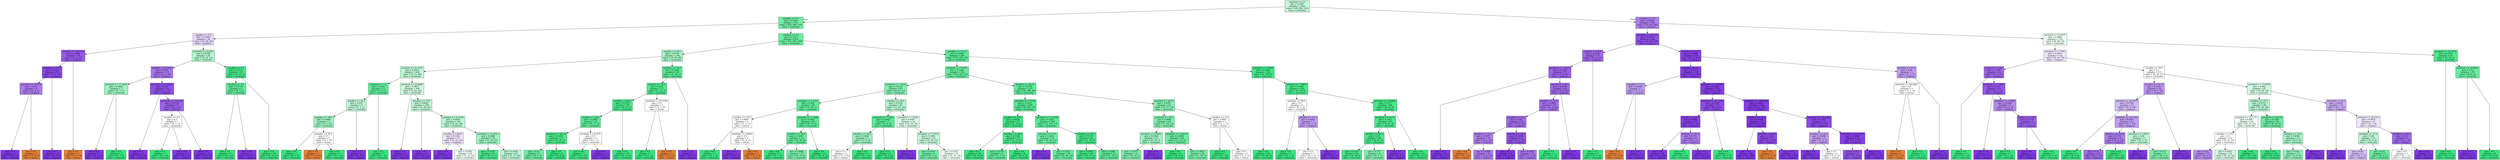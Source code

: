 digraph Tree {
node [shape=box, style="filled", color="black"] ;
graph [ranksep=equally, splines=polyline] ;
0 [label="sepalwid <= 0.5\ngini = 0.5097\nsamples = 1045\nvalue = [28, 602, 415]\nclass = versicolor", fillcolor="#39e5814c"] ;
1 [label="petallen <= 9.5\ngini = 0.3616\nsamples = 657\nvalue = [18, 508, 131]\nclass = versicolor", fillcolor="#39e581b7"] ;
0 -> 1 [labeldistance=2.5, labelangle=45, headlabel="True"] ;
2 [label="sepallen <= 2.5\ngini = 0.5365\nsamples = 43\nvalue = [2, 18, 23]\nclass = virginica", fillcolor="#8139e533"] ;
1 -> 2 ;
3 [label="petalwid <= 143.025\ngini = 0.2449\nsamples = 14\nvalue = [2, 0, 12]\nclass = virginica", fillcolor="#8139e5d4"] ;
2 -> 3 ;
4 [label="petalwid <= 24.5\ngini = 0.142\nsamples = 13\nvalue = [1, 0, 12]\nclass = virginica", fillcolor="#8139e5ea"] ;
3 -> 4 ;
5 [label="petalwid <= 20.875\ngini = 0.375\nsamples = 4\nvalue = [1, 0, 3]\nclass = virginica", fillcolor="#8139e5aa"] ;
4 -> 5 ;
6 [label="gini = 0.0\nsamples = 3\nvalue = [0, 0, 3]\nclass = virginica", fillcolor="#8139e5ff"] ;
5 -> 6 ;
7 [label="gini = 0.0\nsamples = 1\nvalue = [1, 0, 0]\nclass = setosa", fillcolor="#e58139ff"] ;
5 -> 7 ;
8 [label="gini = 0.0\nsamples = 9\nvalue = [0, 0, 9]\nclass = virginica", fillcolor="#8139e5ff"] ;
4 -> 8 ;
9 [label="gini = 0.0\nsamples = 1\nvalue = [1, 0, 0]\nclass = setosa", fillcolor="#e58139ff"] ;
3 -> 9 ;
10 [label="petalwid <= 20.825\ngini = 0.4709\nsamples = 29\nvalue = [0, 18, 11]\nclass = versicolor", fillcolor="#39e58163"] ;
2 -> 10 ;
11 [label="petallen <= 0.7916\ngini = 0.355\nsamples = 13\nvalue = [0, 3, 10]\nclass = virginica", fillcolor="#8139e5b3"] ;
10 -> 11 ;
12 [label="petalwid <= 11.1458\ngini = 0.4444\nsamples = 3\nvalue = [0, 2, 1]\nclass = versicolor", fillcolor="#39e5817f"] ;
11 -> 12 ;
13 [label="gini = 0.0\nsamples = 1\nvalue = [0, 0, 1]\nclass = virginica", fillcolor="#8139e5ff"] ;
12 -> 13 ;
14 [label="gini = 0.0\nsamples = 2\nvalue = [0, 2, 0]\nclass = versicolor", fillcolor="#39e581ff"] ;
12 -> 14 ;
15 [label="petalwid <= 13.8604\ngini = 0.18\nsamples = 10\nvalue = [0, 1, 9]\nclass = virginica", fillcolor="#8139e5e3"] ;
11 -> 15 ;
16 [label="gini = 0.0\nsamples = 4\nvalue = [0, 0, 4]\nclass = virginica", fillcolor="#8139e5ff"] ;
15 -> 16 ;
17 [label="petalwid <= 15.5729\ngini = 0.2778\nsamples = 6\nvalue = [0, 1, 5]\nclass = virginica", fillcolor="#8139e5cc"] ;
15 -> 17 ;
18 [label="petallen <= 6.5\ngini = 0.5\nsamples = 2\nvalue = [0, 1, 1]\nclass = versicolor", fillcolor="#39e58100"] ;
17 -> 18 ;
19 [label="gini = 0.0\nsamples = 1\nvalue = [0, 1, 0]\nclass = versicolor", fillcolor="#39e581ff"] ;
18 -> 19 ;
20 [label="gini = 0.0\nsamples = 1\nvalue = [0, 0, 1]\nclass = virginica", fillcolor="#8139e5ff"] ;
18 -> 20 ;
21 [label="gini = 0.0\nsamples = 4\nvalue = [0, 0, 4]\nclass = virginica", fillcolor="#8139e5ff"] ;
17 -> 21 ;
22 [label="petallen <= 3.5\ngini = 0.1172\nsamples = 16\nvalue = [0, 15, 1]\nclass = versicolor", fillcolor="#39e581ee"] ;
10 -> 22 ;
23 [label="petallen <= 2.5\ngini = 0.2778\nsamples = 6\nvalue = [0, 5, 1]\nclass = versicolor", fillcolor="#39e581cc"] ;
22 -> 23 ;
24 [label="gini = 0.0\nsamples = 5\nvalue = [0, 5, 0]\nclass = versicolor", fillcolor="#39e581ff"] ;
23 -> 24 ;
25 [label="gini = 0.0\nsamples = 1\nvalue = [0, 0, 1]\nclass = virginica", fillcolor="#8139e5ff"] ;
23 -> 25 ;
26 [label="gini = 0.0\nsamples = 10\nvalue = [0, 10, 0]\nclass = versicolor", fillcolor="#39e581ff"] ;
22 -> 26 ;
27 [label="sepallen <= 1.5\ngini = 0.3315\nsamples = 614\nvalue = [16, 490, 108]\nclass = versicolor", fillcolor="#39e581c1"] ;
1 -> 27 ;
28 [label="petallen <= 54.5\ngini = 0.4776\nsamples = 148\nvalue = [4, 95, 49]\nclass = versicolor", fillcolor="#39e58176"] ;
27 -> 28 ;
29 [label="petalwid <= 26.1437\ngini = 0.5024\nsamples = 120\nvalue = [3, 71, 46]\nclass = versicolor", fillcolor="#39e58156"] ;
28 -> 29 ;
30 [label="petalwid <= 2.5\ngini = 0.314\nsamples = 11\nvalue = [1, 9, 1]\nclass = versicolor", fillcolor="#39e581cc"] ;
29 -> 30 ;
31 [label="petallen <= 44.5\ngini = 0.625\nsamples = 4\nvalue = [1, 2, 1]\nclass = versicolor", fillcolor="#39e58155"] ;
30 -> 31 ;
32 [label="petallen <= 38.5\ngini = 0.4444\nsamples = 3\nvalue = [1, 2, 0]\nclass = versicolor", fillcolor="#39e5817f"] ;
31 -> 32 ;
33 [label="gini = 0.0\nsamples = 1\nvalue = [0, 1, 0]\nclass = versicolor", fillcolor="#39e581ff"] ;
32 -> 33 ;
34 [label="petallen <= 39.5\ngini = 0.5\nsamples = 2\nvalue = [1, 1, 0]\nclass = setosa", fillcolor="#e5813900"] ;
32 -> 34 ;
35 [label="gini = 0.0\nsamples = 1\nvalue = [1, 0, 0]\nclass = setosa", fillcolor="#e58139ff"] ;
34 -> 35 ;
36 [label="gini = 0.0\nsamples = 1\nvalue = [0, 1, 0]\nclass = versicolor", fillcolor="#39e581ff"] ;
34 -> 36 ;
37 [label="gini = 0.0\nsamples = 1\nvalue = [0, 0, 1]\nclass = virginica", fillcolor="#8139e5ff"] ;
31 -> 37 ;
38 [label="gini = 0.0\nsamples = 7\nvalue = [0, 7, 0]\nclass = versicolor", fillcolor="#39e581ff"] ;
30 -> 38 ;
39 [label="petalwid <= 26.4688\ngini = 0.5057\nsamples = 109\nvalue = [2, 62, 45]\nclass = versicolor", fillcolor="#39e58144"] ;
29 -> 39 ;
40 [label="gini = 0.0\nsamples = 4\nvalue = [0, 0, 4]\nclass = virginica", fillcolor="#8139e5ff"] ;
39 -> 40 ;
41 [label="petallen <= 15.0\ngini = 0.4985\nsamples = 105\nvalue = [2, 62, 41]\nclass = versicolor", fillcolor="#39e58154"] ;
39 -> 41 ;
42 [label="gini = 0.0\nsamples = 2\nvalue = [0, 0, 2]\nclass = virginica", fillcolor="#8139e5ff"] ;
41 -> 42 ;
43 [label="petalwid <= 32.5104\ngini = 0.4939\nsamples = 103\nvalue = [2, 62, 39]\nclass = versicolor", fillcolor="#39e5815c"] ;
41 -> 43 ;
44 [label="petallen <= 28.25\ngini = 0.5322\nsamples = 27\nvalue = [1, 12, 14]\nclass = virginica", fillcolor="#8139e522"] ;
43 -> 44 ;
45 [label="gini = 0.0\nsamples = 3\nvalue = [0, 0, 3]\nclass = virginica", fillcolor="#8139e5ff"] ;
44 -> 45 ;
46 [label="gini = 0.5382\nsamples = 24\nvalue = [1, 12, 11]\nclass = versicolor", fillcolor="#39e58114"] ;
44 -> 46 ;
47 [label="petalwid <= 51.9313\ngini = 0.4588\nsamples = 76\nvalue = [1, 50, 25]\nclass = versicolor", fillcolor="#39e5817d"] ;
43 -> 47 ;
48 [label="gini = 0.1327\nsamples = 14\nvalue = [0, 13, 1]\nclass = versicolor", fillcolor="#39e581eb"] ;
47 -> 48 ;
49 [label="gini = 0.4938\nsamples = 62\nvalue = [1, 37, 24]\nclass = versicolor", fillcolor="#39e58157"] ;
47 -> 49 ;
50 [label="petallen <= 75.5\ngini = 0.2526\nsamples = 28\nvalue = [1, 24, 3]\nclass = versicolor", fillcolor="#39e581d6"] ;
28 -> 50 ;
51 [label="petallen <= 70.5\ngini = 0.203\nsamples = 27\nvalue = [1, 24, 2]\nclass = versicolor", fillcolor="#39e581e0"] ;
50 -> 51 ;
52 [label="petallen <= 60.5\ngini = 0.1472\nsamples = 25\nvalue = [0, 23, 2]\nclass = versicolor", fillcolor="#39e581e9"] ;
51 -> 52 ;
53 [label="petallen <= 59.0\ngini = 0.2604\nsamples = 13\nvalue = [0, 11, 2]\nclass = versicolor", fillcolor="#39e581d1"] ;
52 -> 53 ;
54 [label="petalwid <= 42.75\ngini = 0.1653\nsamples = 11\nvalue = [0, 10, 1]\nclass = versicolor", fillcolor="#39e581e6"] ;
53 -> 54 ;
55 [label="gini = 0.32\nsamples = 5\nvalue = [0, 4, 1]\nclass = versicolor", fillcolor="#39e581bf"] ;
54 -> 55 ;
56 [label="gini = 0.0\nsamples = 6\nvalue = [0, 6, 0]\nclass = versicolor", fillcolor="#39e581ff"] ;
54 -> 56 ;
57 [label="petalwid <= 52.875\ngini = 0.5\nsamples = 2\nvalue = [0, 1, 1]\nclass = versicolor", fillcolor="#39e58100"] ;
53 -> 57 ;
58 [label="gini = 0.0\nsamples = 1\nvalue = [0, 1, 0]\nclass = versicolor", fillcolor="#39e581ff"] ;
57 -> 58 ;
59 [label="gini = 0.0\nsamples = 1\nvalue = [0, 0, 1]\nclass = virginica", fillcolor="#8139e5ff"] ;
57 -> 59 ;
60 [label="gini = 0.0\nsamples = 12\nvalue = [0, 12, 0]\nclass = versicolor", fillcolor="#39e581ff"] ;
52 -> 60 ;
61 [label="petalwid <= 42.0792\ngini = 0.5\nsamples = 2\nvalue = [1, 1, 0]\nclass = setosa", fillcolor="#e5813900"] ;
51 -> 61 ;
62 [label="gini = 0.0\nsamples = 1\nvalue = [0, 1, 0]\nclass = versicolor", fillcolor="#39e581ff"] ;
61 -> 62 ;
63 [label="gini = 0.0\nsamples = 1\nvalue = [1, 0, 0]\nclass = setosa", fillcolor="#e58139ff"] ;
61 -> 63 ;
64 [label="gini = 0.0\nsamples = 1\nvalue = [0, 0, 1]\nclass = virginica", fillcolor="#8139e5ff"] ;
50 -> 64 ;
65 [label="petallen <= 32.25\ngini = 0.2648\nsamples = 466\nvalue = [12, 395, 59]\nclass = versicolor", fillcolor="#39e581d3"] ;
27 -> 65 ;
66 [label="petalwid <= 7.8375\ngini = 0.3249\nsamples = 324\nvalue = [12, 261, 51]\nclass = versicolor", fillcolor="#39e581c4"] ;
65 -> 66 ;
67 [label="petalwid <= 7.5354\ngini = 0.4318\nsamples = 87\nvalue = [4, 62, 21]\nclass = versicolor", fillcolor="#39e5819e"] ;
66 -> 67 ;
68 [label="petalwid <= 5.2541\ngini = 0.294\nsamples = 46\nvalue = [1, 38, 7]\nclass = versicolor", fillcolor="#39e581cb"] ;
67 -> 68 ;
69 [label="petallen <= 19.5\ngini = 0.6667\nsamples = 3\nvalue = [1, 1, 1]\nclass = setosa", fillcolor="#e5813900"] ;
68 -> 69 ;
70 [label="gini = 0.0\nsamples = 1\nvalue = [0, 1, 0]\nclass = versicolor", fillcolor="#39e581ff"] ;
69 -> 70 ;
71 [label="petalwid <= 2.0062\ngini = 0.5\nsamples = 2\nvalue = [1, 0, 1]\nclass = setosa", fillcolor="#e5813900"] ;
69 -> 71 ;
72 [label="gini = 0.0\nsamples = 1\nvalue = [0, 0, 1]\nclass = virginica", fillcolor="#8139e5ff"] ;
71 -> 72 ;
73 [label="gini = 0.0\nsamples = 1\nvalue = [1, 0, 0]\nclass = setosa", fillcolor="#e58139ff"] ;
71 -> 73 ;
74 [label="petalwid <= 7.2396\ngini = 0.2401\nsamples = 43\nvalue = [0, 37, 6]\nclass = versicolor", fillcolor="#39e581d6"] ;
68 -> 74 ;
75 [label="petallen <= 19.5\ngini = 0.3047\nsamples = 32\nvalue = [0, 26, 6]\nclass = versicolor", fillcolor="#39e581c4"] ;
74 -> 75 ;
76 [label="gini = 0.0\nsamples = 7\nvalue = [0, 7, 0]\nclass = versicolor", fillcolor="#39e581ff"] ;
75 -> 76 ;
77 [label="gini = 0.3648\nsamples = 25\nvalue = [0, 19, 6]\nclass = versicolor", fillcolor="#39e581ae"] ;
75 -> 77 ;
78 [label="gini = 0.0\nsamples = 11\nvalue = [0, 11, 0]\nclass = versicolor", fillcolor="#39e581ff"] ;
74 -> 78 ;
79 [label="petallen <= 20.0\ngini = 0.5354\nsamples = 41\nvalue = [3, 24, 14]\nclass = versicolor", fillcolor="#39e5815e"] ;
67 -> 79 ;
80 [label="petalwid <= 7.7625\ngini = 0.2449\nsamples = 7\nvalue = [1, 6, 0]\nclass = versicolor", fillcolor="#39e581d4"] ;
79 -> 80 ;
81 [label="petallen <= 18.5\ngini = 0.4444\nsamples = 3\nvalue = [1, 2, 0]\nclass = versicolor", fillcolor="#39e5817f"] ;
80 -> 81 ;
82 [label="gini = 0.5\nsamples = 2\nvalue = [1, 1, 0]\nclass = setosa", fillcolor="#e5813900"] ;
81 -> 82 ;
83 [label="gini = 0.0\nsamples = 1\nvalue = [0, 1, 0]\nclass = versicolor", fillcolor="#39e581ff"] ;
81 -> 83 ;
84 [label="gini = 0.0\nsamples = 4\nvalue = [0, 4, 0]\nclass = versicolor", fillcolor="#39e581ff"] ;
80 -> 84 ;
85 [label="petalwid <= 7.6146\ngini = 0.5467\nsamples = 34\nvalue = [2, 18, 14]\nclass = versicolor", fillcolor="#39e58133"] ;
79 -> 85 ;
86 [label="gini = 0.0\nsamples = 2\nvalue = [0, 0, 2]\nclass = virginica", fillcolor="#8139e5ff"] ;
85 -> 86 ;
87 [label="petalwid <= 7.7625\ngini = 0.5391\nsamples = 32\nvalue = [2, 18, 12]\nclass = versicolor", fillcolor="#39e5814c"] ;
85 -> 87 ;
88 [label="gini = 0.3457\nsamples = 9\nvalue = [0, 7, 2]\nclass = versicolor", fillcolor="#39e581b6"] ;
87 -> 88 ;
89 [label="gini = 0.5747\nsamples = 23\nvalue = [2, 11, 10]\nclass = versicolor", fillcolor="#39e58114"] ;
87 -> 89 ;
90 [label="petallen <= 28.75\ngini = 0.2778\nsamples = 237\nvalue = [8, 199, 30]\nclass = versicolor", fillcolor="#39e581d0"] ;
66 -> 90 ;
91 [label="petalwid <= 7.9104\ngini = 0.2237\nsamples = 185\nvalue = [6, 162, 17]\nclass = versicolor", fillcolor="#39e581dc"] ;
90 -> 91 ;
92 [label="petallen <= 25.5\ngini = 0.0624\nsamples = 31\nvalue = [1, 30, 0]\nclass = versicolor", fillcolor="#39e581f6"] ;
91 -> 92 ;
93 [label="gini = 0.0\nsamples = 19\nvalue = [0, 19, 0]\nclass = versicolor", fillcolor="#39e581ff"] ;
92 -> 93 ;
94 [label="petallen <= 26.5\ngini = 0.1528\nsamples = 12\nvalue = [1, 11, 0]\nclass = versicolor", fillcolor="#39e581e8"] ;
92 -> 94 ;
95 [label="gini = 0.2778\nsamples = 6\nvalue = [1, 5, 0]\nclass = versicolor", fillcolor="#39e581cc"] ;
94 -> 95 ;
96 [label="gini = 0.0\nsamples = 6\nvalue = [0, 6, 0]\nclass = versicolor", fillcolor="#39e581ff"] ;
94 -> 96 ;
97 [label="petalwid <= 11.3708\ngini = 0.2521\nsamples = 154\nvalue = [5, 132, 17]\nclass = versicolor", fillcolor="#39e581d6"] ;
91 -> 97 ;
98 [label="petallen <= 15.0\ngini = 0.3642\nsamples = 72\nvalue = [4, 56, 12]\nclass = versicolor", fillcolor="#39e581bb"] ;
97 -> 98 ;
99 [label="gini = 0.0\nsamples = 2\nvalue = [0, 0, 2]\nclass = virginica", fillcolor="#8139e5ff"] ;
98 -> 99 ;
100 [label="gini = 0.3363\nsamples = 70\nvalue = [4, 56, 10]\nclass = versicolor", fillcolor="#39e581c4"] ;
98 -> 100 ;
101 [label="petallen <= 25.5\ngini = 0.1371\nsamples = 82\nvalue = [1, 76, 5]\nclass = versicolor", fillcolor="#39e581eb"] ;
97 -> 101 ;
102 [label="gini = 0.0655\nsamples = 59\nvalue = [0, 57, 2]\nclass = versicolor", fillcolor="#39e581f6"] ;
101 -> 102 ;
103 [label="gini = 0.2987\nsamples = 23\nvalue = [1, 19, 3]\nclass = versicolor", fillcolor="#39e581cc"] ;
101 -> 103 ;
104 [label="petalwid <= 46.75\ngini = 0.4297\nsamples = 52\nvalue = [2, 37, 13]\nclass = versicolor", fillcolor="#39e5819d"] ;
90 -> 104 ;
105 [label="petalwid <= 10.0\ngini = 0.3998\nsamples = 49\nvalue = [1, 36, 12]\nclass = versicolor", fillcolor="#39e581a5"] ;
104 -> 105 ;
106 [label="petalwid <= 9.4916\ngini = 0.4444\nsamples = 21\nvalue = [0, 14, 7]\nclass = versicolor", fillcolor="#39e5817f"] ;
105 -> 106 ;
107 [label="gini = 0.3878\nsamples = 19\nvalue = [0, 14, 5]\nclass = versicolor", fillcolor="#39e581a4"] ;
106 -> 107 ;
108 [label="gini = 0.0\nsamples = 2\nvalue = [0, 0, 2]\nclass = virginica", fillcolor="#8139e5ff"] ;
106 -> 108 ;
109 [label="petalwid <= 11.6187\ngini = 0.3495\nsamples = 28\nvalue = [1, 22, 5]\nclass = versicolor", fillcolor="#39e581bc"] ;
105 -> 109 ;
110 [label="gini = 0.0\nsamples = 4\nvalue = [0, 4, 0]\nclass = versicolor", fillcolor="#39e581ff"] ;
109 -> 110 ;
111 [label="gini = 0.3924\nsamples = 24\nvalue = [1, 18, 5]\nclass = versicolor", fillcolor="#39e581ae"] ;
109 -> 111 ;
112 [label="sepallen <= 2.5\ngini = 0.6667\nsamples = 3\nvalue = [1, 1, 1]\nclass = setosa", fillcolor="#e5813900"] ;
104 -> 112 ;
113 [label="gini = 0.0\nsamples = 1\nvalue = [0, 1, 0]\nclass = versicolor", fillcolor="#39e581ff"] ;
112 -> 113 ;
114 [label="gini = 0.5\nsamples = 2\nvalue = [1, 0, 1]\nclass = setosa", fillcolor="#e5813900"] ;
112 -> 114 ;
115 [label="petalwid <= 7.9104\ngini = 0.1063\nsamples = 142\nvalue = [0, 134, 8]\nclass = versicolor", fillcolor="#39e581f0"] ;
65 -> 115 ;
116 [label="gini = 0.0\nsamples = 40\nvalue = [0, 40, 0]\nclass = versicolor", fillcolor="#39e581ff"] ;
115 -> 116 ;
117 [label="petalwid <= 7.9875\ngini = 0.1446\nsamples = 102\nvalue = [0, 94, 8]\nclass = versicolor", fillcolor="#39e581e9"] ;
115 -> 117 ;
118 [label="petallen <= 38.0\ngini = 0.5\nsamples = 4\nvalue = [0, 2, 2]\nclass = versicolor", fillcolor="#39e58100"] ;
117 -> 118 ;
119 [label="gini = 0.0\nsamples = 1\nvalue = [0, 1, 0]\nclass = versicolor", fillcolor="#39e581ff"] ;
118 -> 119 ;
120 [label="petallen <= 41.5\ngini = 0.4444\nsamples = 3\nvalue = [0, 1, 2]\nclass = virginica", fillcolor="#8139e57f"] ;
118 -> 120 ;
121 [label="gini = 0.5\nsamples = 2\nvalue = [0, 1, 1]\nclass = versicolor", fillcolor="#39e58100"] ;
120 -> 121 ;
122 [label="gini = 0.0\nsamples = 1\nvalue = [0, 0, 1]\nclass = virginica", fillcolor="#8139e5ff"] ;
120 -> 122 ;
123 [label="petalwid <= 18.9625\ngini = 0.115\nsamples = 98\nvalue = [0, 92, 6]\nclass = versicolor", fillcolor="#39e581ee"] ;
117 -> 123 ;
124 [label="petalwid <= 16.75\ngini = 0.1631\nsamples = 67\nvalue = [0, 61, 6]\nclass = versicolor", fillcolor="#39e581e6"] ;
123 -> 124 ;
125 [label="petallen <= 61.5\ngini = 0.14\nsamples = 66\nvalue = [0, 61, 5]\nclass = versicolor", fillcolor="#39e581ea"] ;
124 -> 125 ;
126 [label="gini = 0.1207\nsamples = 62\nvalue = [0, 58, 4]\nclass = versicolor", fillcolor="#39e581ed"] ;
125 -> 126 ;
127 [label="gini = 0.375\nsamples = 4\nvalue = [0, 3, 1]\nclass = versicolor", fillcolor="#39e581aa"] ;
125 -> 127 ;
128 [label="gini = 0.0\nsamples = 1\nvalue = [0, 0, 1]\nclass = virginica", fillcolor="#8139e5ff"] ;
124 -> 128 ;
129 [label="gini = 0.0\nsamples = 31\nvalue = [0, 31, 0]\nclass = versicolor", fillcolor="#39e581ff"] ;
123 -> 129 ;
130 [label="sepallen <= 2.5\ngini = 0.4049\nsamples = 388\nvalue = [10, 94, 284]\nclass = virginica", fillcolor="#8139e5a5"] ;
0 -> 130 [labeldistance=2.5, labelangle=-45, headlabel="False"] ;
131 [label="petalwid <= 26.125\ngini = 0.1877\nsamples = 236\nvalue = [10, 14, 212]\nclass = virginica", fillcolor="#8139e5e3"] ;
130 -> 131 ;
132 [label="petallen <= 56.0\ngini = 0.3478\nsamples = 77\nvalue = [5, 11, 61]\nclass = virginica", fillcolor="#8139e5c1"] ;
131 -> 132 ;
133 [label="petalwid <= 12.825\ngini = 0.3196\nsamples = 75\nvalue = [5, 9, 61]\nclass = virginica", fillcolor="#8139e5c9"] ;
132 -> 133 ;
134 [label="gini = 0.0\nsamples = 11\nvalue = [0, 0, 11]\nclass = virginica", fillcolor="#8139e5ff"] ;
133 -> 134 ;
135 [label="petallen <= 44.5\ngini = 0.3638\nsamples = 64\nvalue = [5, 9, 50]\nclass = virginica", fillcolor="#8139e5be"] ;
133 -> 135 ;
136 [label="petallen <= 43.0\ngini = 0.3983\nsamples = 57\nvalue = [5, 9, 43]\nclass = virginica", fillcolor="#8139e5b5"] ;
135 -> 136 ;
137 [label="petalwid <= 22.0\ngini = 0.382\nsamples = 56\nvalue = [5, 8, 43]\nclass = virginica", fillcolor="#8139e5ba"] ;
136 -> 137 ;
138 [label="petallen <= 12.5\ngini = 0.4567\nsamples = 34\nvalue = [4, 6, 24]\nclass = virginica", fillcolor="#8139e5a4"] ;
137 -> 138 ;
139 [label="gini = 0.0\nsamples = 1\nvalue = [1, 0, 0]\nclass = setosa", fillcolor="#e58139ff"] ;
138 -> 139 ;
140 [label="gini = 0.4298\nsamples = 33\nvalue = [3, 6, 24]\nclass = virginica", fillcolor="#8139e5aa"] ;
138 -> 140 ;
141 [label="petallen <= 25.5\ngini = 0.2438\nsamples = 22\nvalue = [1, 2, 19]\nclass = virginica", fillcolor="#8139e5d9"] ;
137 -> 141 ;
142 [label="gini = 0.0\nsamples = 10\nvalue = [0, 0, 10]\nclass = virginica", fillcolor="#8139e5ff"] ;
141 -> 142 ;
143 [label="gini = 0.4028\nsamples = 12\nvalue = [1, 2, 9]\nclass = virginica", fillcolor="#8139e5b2"] ;
141 -> 143 ;
144 [label="gini = 0.0\nsamples = 1\nvalue = [0, 1, 0]\nclass = versicolor", fillcolor="#39e581ff"] ;
136 -> 144 ;
145 [label="gini = 0.0\nsamples = 7\nvalue = [0, 0, 7]\nclass = virginica", fillcolor="#8139e5ff"] ;
135 -> 145 ;
146 [label="gini = 0.0\nsamples = 2\nvalue = [0, 2, 0]\nclass = versicolor", fillcolor="#39e581ff"] ;
132 -> 146 ;
147 [label="petallen <= 62.5\ngini = 0.0968\nsamples = 159\nvalue = [5, 3, 151]\nclass = virginica", fillcolor="#8139e5f2"] ;
131 -> 147 ;
148 [label="petallen <= 2.5\ngini = 0.0756\nsamples = 154\nvalue = [4, 2, 148]\nclass = virginica", fillcolor="#8139e5f5"] ;
147 -> 148 ;
149 [label="sepallen <= 1.5\ngini = 0.4444\nsamples = 3\nvalue = [1, 0, 2]\nclass = virginica", fillcolor="#8139e57f"] ;
148 -> 149 ;
150 [label="gini = 0.0\nsamples = 1\nvalue = [1, 0, 0]\nclass = setosa", fillcolor="#e58139ff"] ;
149 -> 150 ;
151 [label="gini = 0.0\nsamples = 2\nvalue = [0, 0, 2]\nclass = virginica", fillcolor="#8139e5ff"] ;
149 -> 151 ;
152 [label="petalwid <= 32.0896\ngini = 0.0646\nsamples = 151\nvalue = [3, 2, 146]\nclass = virginica", fillcolor="#8139e5f6"] ;
148 -> 152 ;
153 [label="petalwid <= 31.3396\ngini = 0.1588\nsamples = 23\nvalue = [0, 2, 21]\nclass = virginica", fillcolor="#8139e5e7"] ;
152 -> 153 ;
154 [label="petallen <= 47.5\ngini = 0.0868\nsamples = 22\nvalue = [0, 1, 21]\nclass = virginica", fillcolor="#8139e5f3"] ;
153 -> 154 ;
155 [label="gini = 0.0\nsamples = 18\nvalue = [0, 0, 18]\nclass = virginica", fillcolor="#8139e5ff"] ;
154 -> 155 ;
156 [label="petallen <= 51.5\ngini = 0.375\nsamples = 4\nvalue = [0, 1, 3]\nclass = virginica", fillcolor="#8139e5aa"] ;
154 -> 156 ;
157 [label="gini = 0.0\nsamples = 1\nvalue = [0, 1, 0]\nclass = versicolor", fillcolor="#39e581ff"] ;
156 -> 157 ;
158 [label="gini = 0.0\nsamples = 3\nvalue = [0, 0, 3]\nclass = virginica", fillcolor="#8139e5ff"] ;
156 -> 158 ;
159 [label="gini = 0.0\nsamples = 1\nvalue = [0, 1, 0]\nclass = versicolor", fillcolor="#39e581ff"] ;
153 -> 159 ;
160 [label="petalwid <= 149.0354\ngini = 0.0458\nsamples = 128\nvalue = [3, 0, 125]\nclass = virginica", fillcolor="#8139e5f9"] ;
152 -> 160 ;
161 [label="petallen <= 52.5\ngini = 0.0204\nsamples = 97\nvalue = [1, 0, 96]\nclass = virginica", fillcolor="#8139e5fc"] ;
160 -> 161 ;
162 [label="gini = 0.0\nsamples = 86\nvalue = [0, 0, 86]\nclass = virginica", fillcolor="#8139e5ff"] ;
161 -> 162 ;
163 [label="petallen <= 53.5\ngini = 0.1653\nsamples = 11\nvalue = [1, 0, 10]\nclass = virginica", fillcolor="#8139e5e6"] ;
161 -> 163 ;
164 [label="gini = 0.0\nsamples = 1\nvalue = [1, 0, 0]\nclass = setosa", fillcolor="#e58139ff"] ;
163 -> 164 ;
165 [label="gini = 0.0\nsamples = 10\nvalue = [0, 0, 10]\nclass = virginica", fillcolor="#8139e5ff"] ;
163 -> 165 ;
166 [label="petalwid <= 152.5063\ngini = 0.1207\nsamples = 31\nvalue = [2, 0, 29]\nclass = virginica", fillcolor="#8139e5ed"] ;
160 -> 166 ;
167 [label="petallen <= 23.5\ngini = 0.4444\nsamples = 3\nvalue = [1, 0, 2]\nclass = virginica", fillcolor="#8139e57f"] ;
166 -> 167 ;
168 [label="gini = 0.0\nsamples = 1\nvalue = [0, 0, 1]\nclass = virginica", fillcolor="#8139e5ff"] ;
167 -> 168 ;
169 [label="gini = 0.5\nsamples = 2\nvalue = [1, 0, 1]\nclass = setosa", fillcolor="#e5813900"] ;
167 -> 169 ;
170 [label="petalwid <= 211.4187\ngini = 0.0689\nsamples = 28\nvalue = [1, 0, 27]\nclass = virginica", fillcolor="#8139e5f6"] ;
166 -> 170 ;
171 [label="gini = 0.1975\nsamples = 9\nvalue = [1, 0, 8]\nclass = virginica", fillcolor="#8139e5df"] ;
170 -> 171 ;
172 [label="gini = 0.0\nsamples = 19\nvalue = [0, 0, 19]\nclass = virginica", fillcolor="#8139e5ff"] ;
170 -> 172 ;
173 [label="petallen <= 63.5\ngini = 0.56\nsamples = 5\nvalue = [1, 1, 3]\nclass = virginica", fillcolor="#8139e57f"] ;
147 -> 173 ;
174 [label="petalwid <= 149.8687\ngini = 0.5\nsamples = 2\nvalue = [1, 1, 0]\nclass = setosa", fillcolor="#e5813900"] ;
173 -> 174 ;
175 [label="gini = 0.0\nsamples = 1\nvalue = [1, 0, 0]\nclass = setosa", fillcolor="#e58139ff"] ;
174 -> 175 ;
176 [label="gini = 0.0\nsamples = 1\nvalue = [0, 1, 0]\nclass = versicolor", fillcolor="#39e581ff"] ;
174 -> 176 ;
177 [label="gini = 0.0\nsamples = 3\nvalue = [0, 0, 3]\nclass = virginica", fillcolor="#8139e5ff"] ;
173 -> 177 ;
178 [label="petalwid <= 23.0875\ngini = 0.4986\nsamples = 152\nvalue = [0, 80, 72]\nclass = versicolor", fillcolor="#39e58119"] ;
130 -> 178 ;
179 [label="petalwid <= 7.7291\ngini = 0.4976\nsamples = 131\nvalue = [0, 61, 70]\nclass = virginica", fillcolor="#8139e521"] ;
178 -> 179 ;
180 [label="petalwid <= 6.85\ngini = 0.3047\nsamples = 16\nvalue = [0, 3, 13]\nclass = virginica", fillcolor="#8139e5c4"] ;
179 -> 180 ;
181 [label="gini = 0.0\nsamples = 1\nvalue = [0, 1, 0]\nclass = versicolor", fillcolor="#39e581ff"] ;
180 -> 181 ;
182 [label="petalwid <= 7.2667\ngini = 0.2311\nsamples = 15\nvalue = [0, 2, 13]\nclass = virginica", fillcolor="#8139e5d8"] ;
180 -> 182 ;
183 [label="gini = 0.0\nsamples = 8\nvalue = [0, 0, 8]\nclass = virginica", fillcolor="#8139e5ff"] ;
182 -> 183 ;
184 [label="petalwid <= 7.3896\ngini = 0.4082\nsamples = 7\nvalue = [0, 2, 5]\nclass = virginica", fillcolor="#8139e599"] ;
182 -> 184 ;
185 [label="gini = 0.0\nsamples = 1\nvalue = [0, 1, 0]\nclass = versicolor", fillcolor="#39e581ff"] ;
184 -> 185 ;
186 [label="petallen <= 26.5\ngini = 0.2778\nsamples = 6\nvalue = [0, 1, 5]\nclass = virginica", fillcolor="#8139e5cc"] ;
184 -> 186 ;
187 [label="gini = 0.0\nsamples = 5\nvalue = [0, 0, 5]\nclass = virginica", fillcolor="#8139e5ff"] ;
186 -> 187 ;
188 [label="gini = 0.0\nsamples = 1\nvalue = [0, 1, 0]\nclass = versicolor", fillcolor="#39e581ff"] ;
186 -> 188 ;
189 [label="petallen <= 16.5\ngini = 0.5\nsamples = 115\nvalue = [0, 58, 57]\nclass = versicolor", fillcolor="#39e58104"] ;
179 -> 189 ;
190 [label="petallen <= 14.75\ngini = 0.4362\nsamples = 28\nvalue = [0, 9, 19]\nclass = virginica", fillcolor="#8139e586"] ;
189 -> 190 ;
191 [label="petalwid <= 10.7979\ngini = 0.4764\nsamples = 23\nvalue = [0, 9, 14]\nclass = virginica", fillcolor="#8139e55b"] ;
190 -> 191 ;
192 [label="gini = 0.0\nsamples = 2\nvalue = [0, 2, 0]\nclass = versicolor", fillcolor="#39e581ff"] ;
191 -> 192 ;
193 [label="petalwid <= 19.7354\ngini = 0.4444\nsamples = 21\nvalue = [0, 7, 14]\nclass = virginica", fillcolor="#8139e57f"] ;
191 -> 193 ;
194 [label="petallen <= 14.25\ngini = 0.375\nsamples = 16\nvalue = [0, 4, 12]\nclass = virginica", fillcolor="#8139e5aa"] ;
193 -> 194 ;
195 [label="gini = 0.32\nsamples = 15\nvalue = [0, 3, 12]\nclass = virginica", fillcolor="#8139e5bf"] ;
194 -> 195 ;
196 [label="gini = 0.0\nsamples = 1\nvalue = [0, 1, 0]\nclass = versicolor", fillcolor="#39e581ff"] ;
194 -> 196 ;
197 [label="petallen <= 1.0833\ngini = 0.48\nsamples = 5\nvalue = [0, 3, 2]\nclass = versicolor", fillcolor="#39e58155"] ;
193 -> 197 ;
198 [label="gini = 0.0\nsamples = 1\nvalue = [0, 0, 1]\nclass = virginica", fillcolor="#8139e5ff"] ;
197 -> 198 ;
199 [label="gini = 0.375\nsamples = 4\nvalue = [0, 3, 1]\nclass = versicolor", fillcolor="#39e581aa"] ;
197 -> 199 ;
200 [label="gini = 0.0\nsamples = 5\nvalue = [0, 0, 5]\nclass = virginica", fillcolor="#8139e5ff"] ;
190 -> 200 ;
201 [label="petalwid <= 15.6459\ngini = 0.492\nsamples = 87\nvalue = [0, 49, 38]\nclass = versicolor", fillcolor="#39e58139"] ;
189 -> 201 ;
202 [label="petallen <= 27.5\ngini = 0.4723\nsamples = 68\nvalue = [0, 42, 26]\nclass = versicolor", fillcolor="#39e58161"] ;
201 -> 202 ;
203 [label="petalwid <= 14.1771\ngini = 0.499\nsamples = 44\nvalue = [0, 23, 21]\nclass = versicolor", fillcolor="#39e58116"] ;
202 -> 203 ;
204 [label="petallen <= 19.5\ngini = 0.5\nsamples = 42\nvalue = [0, 21, 21]\nclass = versicolor", fillcolor="#39e58100"] ;
203 -> 204 ;
205 [label="gini = 0.42\nsamples = 10\nvalue = [0, 3, 7]\nclass = virginica", fillcolor="#8139e592"] ;
204 -> 205 ;
206 [label="gini = 0.4922\nsamples = 32\nvalue = [0, 18, 14]\nclass = versicolor", fillcolor="#39e58139"] ;
204 -> 206 ;
207 [label="gini = 0.0\nsamples = 2\nvalue = [0, 2, 0]\nclass = versicolor", fillcolor="#39e581ff"] ;
203 -> 207 ;
208 [label="petalwid <= 8.6729\ngini = 0.3299\nsamples = 24\nvalue = [0, 19, 5]\nclass = versicolor", fillcolor="#39e581bc"] ;
202 -> 208 ;
209 [label="gini = 0.0\nsamples = 10\nvalue = [0, 10, 0]\nclass = versicolor", fillcolor="#39e581ff"] ;
208 -> 209 ;
210 [label="petallen <= 55.0\ngini = 0.4592\nsamples = 14\nvalue = [0, 9, 5]\nclass = versicolor", fillcolor="#39e58171"] ;
208 -> 210 ;
211 [label="gini = 0.426\nsamples = 13\nvalue = [0, 9, 4]\nclass = versicolor", fillcolor="#39e5818e"] ;
210 -> 211 ;
212 [label="gini = 0.0\nsamples = 1\nvalue = [0, 0, 1]\nclass = virginica", fillcolor="#8139e5ff"] ;
210 -> 212 ;
213 [label="petalwid <= 16.0\ngini = 0.4654\nsamples = 19\nvalue = [0, 7, 12]\nclass = virginica", fillcolor="#8139e56a"] ;
201 -> 213 ;
214 [label="gini = 0.0\nsamples = 4\nvalue = [0, 0, 4]\nclass = virginica", fillcolor="#8139e5ff"] ;
213 -> 214 ;
215 [label="petalwid <= 20.2313\ngini = 0.4978\nsamples = 15\nvalue = [0, 7, 8]\nclass = virginica", fillcolor="#8139e520"] ;
213 -> 215 ;
216 [label="petalwid <= 17.6\ngini = 0.48\nsamples = 10\nvalue = [0, 6, 4]\nclass = versicolor", fillcolor="#39e58155"] ;
215 -> 216 ;
217 [label="gini = 0.48\nsamples = 5\nvalue = [0, 2, 3]\nclass = virginica", fillcolor="#8139e555"] ;
216 -> 217 ;
218 [label="gini = 0.32\nsamples = 5\nvalue = [0, 4, 1]\nclass = versicolor", fillcolor="#39e581bf"] ;
216 -> 218 ;
219 [label="petallen <= 30.0\ngini = 0.32\nsamples = 5\nvalue = [0, 1, 4]\nclass = virginica", fillcolor="#8139e5bf"] ;
215 -> 219 ;
220 [label="gini = 0.5\nsamples = 2\nvalue = [0, 1, 1]\nclass = versicolor", fillcolor="#39e58100"] ;
219 -> 220 ;
221 [label="gini = 0.0\nsamples = 3\nvalue = [0, 0, 3]\nclass = virginica", fillcolor="#8139e5ff"] ;
219 -> 221 ;
222 [label="petalwid <= 31.3312\ngini = 0.1723\nsamples = 21\nvalue = [0, 19, 2]\nclass = versicolor", fillcolor="#39e581e4"] ;
178 -> 222 ;
223 [label="gini = 0.0\nsamples = 11\nvalue = [0, 11, 0]\nclass = versicolor", fillcolor="#39e581ff"] ;
222 -> 223 ;
224 [label="petalwid <= 32.8812\ngini = 0.32\nsamples = 10\nvalue = [0, 8, 2]\nclass = versicolor", fillcolor="#39e581bf"] ;
222 -> 224 ;
225 [label="gini = 0.0\nsamples = 2\nvalue = [0, 0, 2]\nclass = virginica", fillcolor="#8139e5ff"] ;
224 -> 225 ;
226 [label="gini = 0.0\nsamples = 8\nvalue = [0, 8, 0]\nclass = versicolor", fillcolor="#39e581ff"] ;
224 -> 226 ;
{rank=same ; 0} ;
{rank=same ; 1; 130} ;
{rank=same ; 2; 27; 131; 178} ;
{rank=same ; 3; 10; 28; 65; 132; 147; 179; 222} ;
{rank=same ; 4; 11; 22; 29; 50; 66; 115; 133; 148; 173; 180; 189; 224} ;
{rank=same ; 5; 12; 15; 23; 30; 39; 51; 67; 90; 117; 135; 149; 152; 174; 182; 190; 201} ;
{rank=same ; 17; 31; 41; 52; 61; 68; 79; 91; 104; 118; 123; 136; 153; 160; 184; 191; 202; 213} ;
{rank=same ; 18; 32; 43; 53; 69; 74; 80; 85; 92; 97; 105; 112; 120; 124; 137; 154; 161; 166; 186; 193; 203; 208; 215} ;
{rank=same ; 34; 44; 47; 54; 57; 71; 75; 81; 87; 94; 98; 101; 106; 109; 125; 138; 141; 156; 163; 167; 170; 194; 197; 204; 210; 216; 219} ;
{rank=same ; 6; 7; 8; 9; 13; 14; 16; 19; 20; 21; 24; 25; 26; 33; 35; 36; 37; 38; 40; 42; 45; 46; 48; 49; 55; 56; 58; 59; 60; 62; 63; 64; 70; 72; 73; 76; 77; 78; 82; 83; 84; 86; 88; 89; 93; 95; 96; 99; 100; 102; 103; 107; 108; 110; 111; 113; 114; 116; 119; 121; 122; 126; 127; 128; 129; 134; 139; 140; 142; 143; 144; 145; 146; 150; 151; 155; 157; 158; 159; 162; 164; 165; 168; 169; 171; 172; 175; 176; 177; 181; 183; 185; 187; 188; 192; 195; 196; 198; 199; 200; 205; 206; 207; 209; 211; 212; 214; 217; 218; 220; 221; 223; 225; 226} ;
}